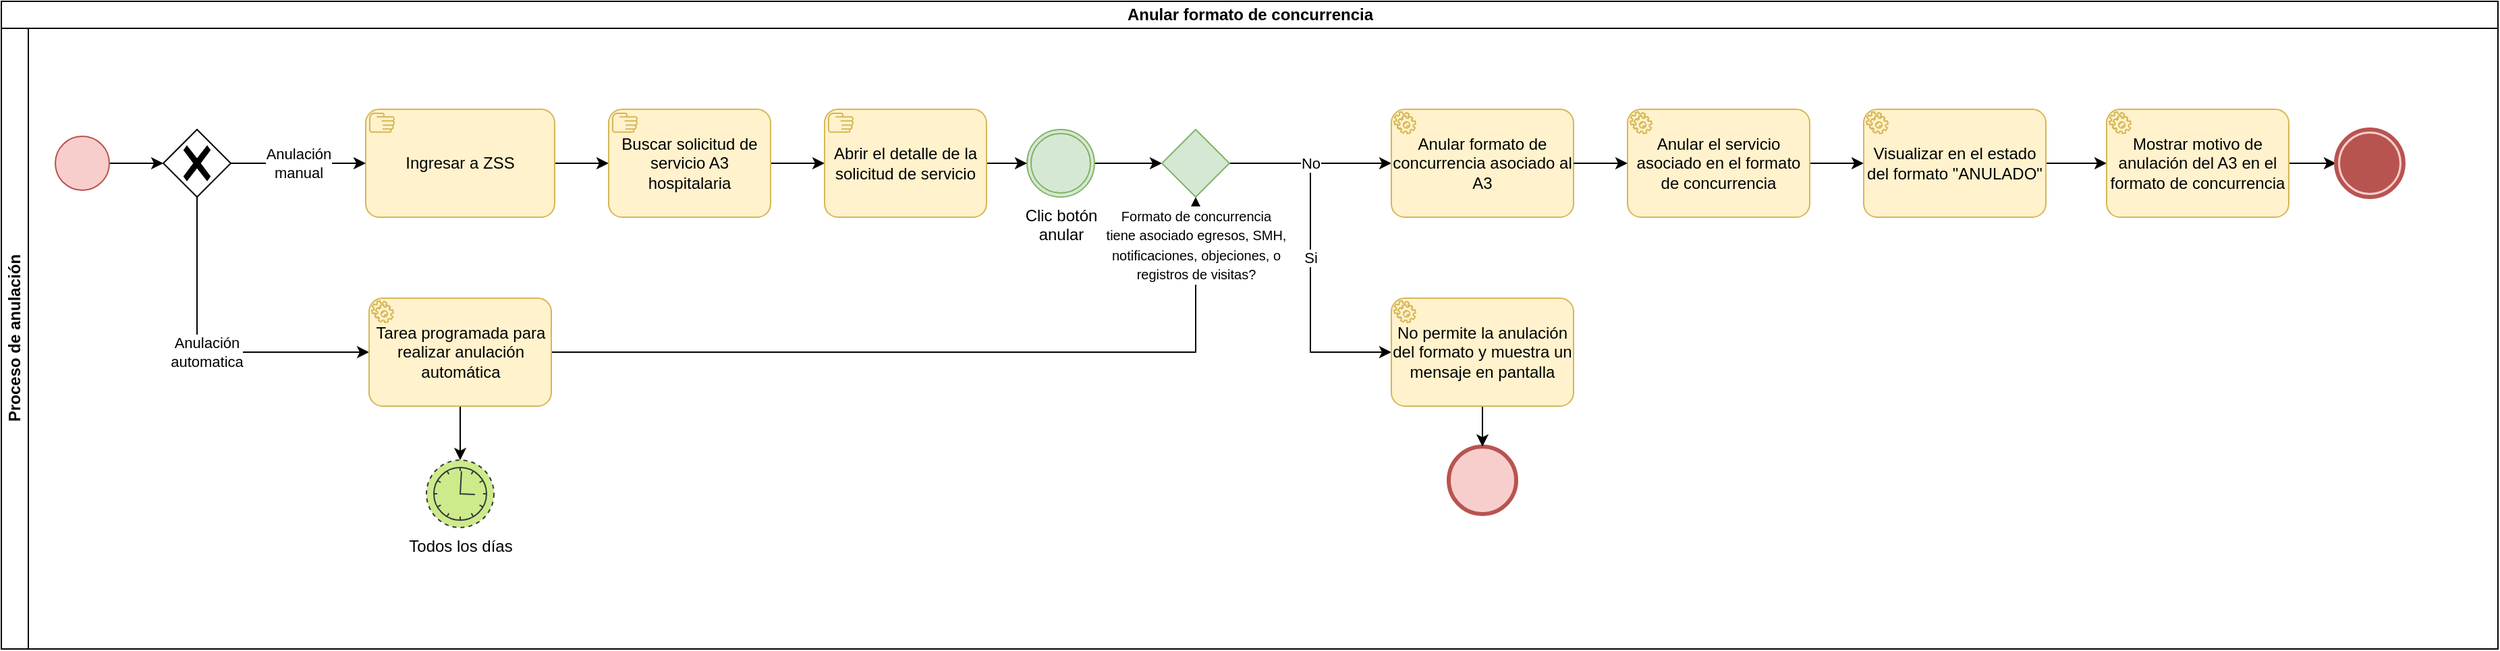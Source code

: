 <mxfile version="21.7.2" type="github">
  <diagram name="Página-1" id="H_onOsxMs5g8z3UfH7xi">
    <mxGraphModel dx="1434" dy="758" grid="1" gridSize="10" guides="1" tooltips="1" connect="1" arrows="1" fold="1" page="1" pageScale="1" pageWidth="1900" pageHeight="550" math="0" shadow="0">
      <root>
        <mxCell id="0" />
        <mxCell id="1" parent="0" />
        <mxCell id="cfB6bOsqPIi4NOKpY_Gs-1" value="Anular formato de concurrencia" style="swimlane;childLayout=stackLayout;resizeParent=1;resizeParentMax=0;horizontal=1;startSize=20;horizontalStack=0;html=1;" vertex="1" parent="1">
          <mxGeometry x="20" y="10" width="1850" height="480" as="geometry" />
        </mxCell>
        <mxCell id="cfB6bOsqPIi4NOKpY_Gs-3" value="Proceso de anulación" style="swimlane;startSize=20;horizontal=0;html=1;" vertex="1" parent="cfB6bOsqPIi4NOKpY_Gs-1">
          <mxGeometry y="20" width="1850" height="460" as="geometry" />
        </mxCell>
        <mxCell id="cfB6bOsqPIi4NOKpY_Gs-66" value="Si" style="edgeStyle=orthogonalEdgeStyle;rounded=0;orthogonalLoop=1;jettySize=auto;html=1;entryX=0;entryY=0.5;entryDx=0;entryDy=0;entryPerimeter=0;" edge="1" parent="cfB6bOsqPIi4NOKpY_Gs-3" source="cfB6bOsqPIi4NOKpY_Gs-60" target="cfB6bOsqPIi4NOKpY_Gs-64">
          <mxGeometry relative="1" as="geometry">
            <Array as="points">
              <mxPoint x="970" y="100" />
              <mxPoint x="970" y="240" />
            </Array>
          </mxGeometry>
        </mxCell>
        <mxCell id="cfB6bOsqPIi4NOKpY_Gs-65" value="No" style="edgeStyle=orthogonalEdgeStyle;rounded=0;orthogonalLoop=1;jettySize=auto;html=1;" edge="1" parent="cfB6bOsqPIi4NOKpY_Gs-3" source="cfB6bOsqPIi4NOKpY_Gs-60" target="cfB6bOsqPIi4NOKpY_Gs-21">
          <mxGeometry relative="1" as="geometry" />
        </mxCell>
        <mxCell id="cfB6bOsqPIi4NOKpY_Gs-49" style="edgeStyle=orthogonalEdgeStyle;rounded=0;orthogonalLoop=1;jettySize=auto;html=1;" edge="1" parent="cfB6bOsqPIi4NOKpY_Gs-3" source="cfB6bOsqPIi4NOKpY_Gs-4" target="cfB6bOsqPIi4NOKpY_Gs-48">
          <mxGeometry relative="1" as="geometry" />
        </mxCell>
        <mxCell id="cfB6bOsqPIi4NOKpY_Gs-4" value="" style="points=[[0.145,0.145,0],[0.5,0,0],[0.855,0.145,0],[1,0.5,0],[0.855,0.855,0],[0.5,1,0],[0.145,0.855,0],[0,0.5,0]];shape=mxgraph.bpmn.event;html=1;verticalLabelPosition=bottom;labelBackgroundColor=#ffffff;verticalAlign=top;align=center;perimeter=ellipsePerimeter;outlineConnect=0;aspect=fixed;outline=standard;symbol=general;fillColor=#f8cecc;strokeColor=#b85450;" vertex="1" parent="cfB6bOsqPIi4NOKpY_Gs-3">
          <mxGeometry x="40" y="80" width="40" height="40" as="geometry" />
        </mxCell>
        <mxCell id="cfB6bOsqPIi4NOKpY_Gs-55" style="edgeStyle=orthogonalEdgeStyle;rounded=0;orthogonalLoop=1;jettySize=auto;html=1;" edge="1" parent="cfB6bOsqPIi4NOKpY_Gs-3" source="cfB6bOsqPIi4NOKpY_Gs-5" target="cfB6bOsqPIi4NOKpY_Gs-13">
          <mxGeometry relative="1" as="geometry" />
        </mxCell>
        <mxCell id="cfB6bOsqPIi4NOKpY_Gs-5" value="Ingresar a ZSS" style="points=[[0.25,0,0],[0.5,0,0],[0.75,0,0],[1,0.25,0],[1,0.5,0],[1,0.75,0],[0.75,1,0],[0.5,1,0],[0.25,1,0],[0,0.75,0],[0,0.5,0],[0,0.25,0]];shape=mxgraph.bpmn.task;whiteSpace=wrap;rectStyle=rounded;size=10;html=1;container=1;expand=0;collapsible=0;taskMarker=manual;fillColor=#fff2cc;strokeColor=#d6b656;" vertex="1" parent="cfB6bOsqPIi4NOKpY_Gs-3">
          <mxGeometry x="270" y="60" width="140" height="80" as="geometry" />
        </mxCell>
        <mxCell id="cfB6bOsqPIi4NOKpY_Gs-53" style="edgeStyle=orthogonalEdgeStyle;rounded=0;orthogonalLoop=1;jettySize=auto;html=1;exitX=0.5;exitY=1;exitDx=0;exitDy=0;exitPerimeter=0;" edge="1" parent="cfB6bOsqPIi4NOKpY_Gs-3" source="cfB6bOsqPIi4NOKpY_Gs-54" target="cfB6bOsqPIi4NOKpY_Gs-52">
          <mxGeometry relative="1" as="geometry">
            <mxPoint x="330" y="280" as="sourcePoint" />
          </mxGeometry>
        </mxCell>
        <mxCell id="cfB6bOsqPIi4NOKpY_Gs-59" style="edgeStyle=orthogonalEdgeStyle;rounded=0;orthogonalLoop=1;jettySize=auto;html=1;entryX=0;entryY=0.5;entryDx=0;entryDy=0;entryPerimeter=0;" edge="1" parent="cfB6bOsqPIi4NOKpY_Gs-3" source="cfB6bOsqPIi4NOKpY_Gs-11" target="cfB6bOsqPIi4NOKpY_Gs-60">
          <mxGeometry relative="1" as="geometry">
            <mxPoint x="860" y="100" as="targetPoint" />
          </mxGeometry>
        </mxCell>
        <mxCell id="cfB6bOsqPIi4NOKpY_Gs-11" value="Clic botón &lt;br&gt;anular" style="points=[[0.145,0.145,0],[0.5,0,0],[0.855,0.145,0],[1,0.5,0],[0.855,0.855,0],[0.5,1,0],[0.145,0.855,0],[0,0.5,0]];shape=mxgraph.bpmn.event;html=1;verticalLabelPosition=bottom;labelBackgroundColor=#ffffff;verticalAlign=top;align=center;perimeter=ellipsePerimeter;outlineConnect=0;aspect=fixed;outline=throwing;symbol=general;fillColor=#d5e8d4;strokeColor=#82b366;" vertex="1" parent="cfB6bOsqPIi4NOKpY_Gs-3">
          <mxGeometry x="760" y="75" width="50" height="50" as="geometry" />
        </mxCell>
        <mxCell id="cfB6bOsqPIi4NOKpY_Gs-57" style="edgeStyle=orthogonalEdgeStyle;rounded=0;orthogonalLoop=1;jettySize=auto;html=1;entryX=0;entryY=0.5;entryDx=0;entryDy=0;entryPerimeter=0;" edge="1" parent="cfB6bOsqPIi4NOKpY_Gs-3" source="cfB6bOsqPIi4NOKpY_Gs-13" target="cfB6bOsqPIi4NOKpY_Gs-56">
          <mxGeometry relative="1" as="geometry" />
        </mxCell>
        <mxCell id="cfB6bOsqPIi4NOKpY_Gs-13" value="Buscar solicitud de servicio A3 hospitalaria" style="points=[[0.25,0,0],[0.5,0,0],[0.75,0,0],[1,0.25,0],[1,0.5,0],[1,0.75,0],[0.75,1,0],[0.5,1,0],[0.25,1,0],[0,0.75,0],[0,0.5,0],[0,0.25,0]];shape=mxgraph.bpmn.task;whiteSpace=wrap;rectStyle=rounded;size=10;html=1;container=1;expand=0;collapsible=0;taskMarker=manual;fillColor=#fff2cc;strokeColor=#d6b656;" vertex="1" parent="cfB6bOsqPIi4NOKpY_Gs-3">
          <mxGeometry x="450" y="60" width="120" height="80" as="geometry" />
        </mxCell>
        <mxCell id="cfB6bOsqPIi4NOKpY_Gs-68" style="edgeStyle=orthogonalEdgeStyle;rounded=0;orthogonalLoop=1;jettySize=auto;html=1;" edge="1" parent="cfB6bOsqPIi4NOKpY_Gs-3" source="cfB6bOsqPIi4NOKpY_Gs-74" target="cfB6bOsqPIi4NOKpY_Gs-67">
          <mxGeometry relative="1" as="geometry" />
        </mxCell>
        <mxCell id="cfB6bOsqPIi4NOKpY_Gs-21" value="Anular formato de concurrencia asociado al A3" style="points=[[0.25,0,0],[0.5,0,0],[0.75,0,0],[1,0.25,0],[1,0.5,0],[1,0.75,0],[0.75,1,0],[0.5,1,0],[0.25,1,0],[0,0.75,0],[0,0.5,0],[0,0.25,0]];shape=mxgraph.bpmn.task;whiteSpace=wrap;rectStyle=rounded;size=10;html=1;container=1;expand=0;collapsible=0;taskMarker=service;fillColor=#fff2cc;strokeColor=#d6b656;" vertex="1" parent="cfB6bOsqPIi4NOKpY_Gs-3">
          <mxGeometry x="1030" y="60" width="135" height="80" as="geometry" />
        </mxCell>
        <mxCell id="cfB6bOsqPIi4NOKpY_Gs-23" value="" style="points=[[0.145,0.145,0],[0.5,0,0],[0.855,0.145,0],[1,0.5,0],[0.855,0.855,0],[0.5,1,0],[0.145,0.855,0],[0,0.5,0]];shape=mxgraph.bpmn.event;html=1;verticalLabelPosition=bottom;labelBackgroundColor=#ffffff;verticalAlign=top;align=center;perimeter=ellipsePerimeter;outlineConnect=0;aspect=fixed;outline=end;symbol=terminate2;fillColor=#f8cecc;strokeColor=#b85450;" vertex="1" parent="cfB6bOsqPIi4NOKpY_Gs-3">
          <mxGeometry x="1072.5" y="310" width="50" height="50" as="geometry" />
        </mxCell>
        <mxCell id="cfB6bOsqPIi4NOKpY_Gs-50" value="Anulación&lt;br&gt;manual" style="edgeStyle=orthogonalEdgeStyle;rounded=0;orthogonalLoop=1;jettySize=auto;html=1;entryX=0;entryY=0.5;entryDx=0;entryDy=0;entryPerimeter=0;" edge="1" parent="cfB6bOsqPIi4NOKpY_Gs-3" source="cfB6bOsqPIi4NOKpY_Gs-48" target="cfB6bOsqPIi4NOKpY_Gs-5">
          <mxGeometry relative="1" as="geometry">
            <mxPoint x="250" y="100" as="targetPoint" />
          </mxGeometry>
        </mxCell>
        <mxCell id="cfB6bOsqPIi4NOKpY_Gs-51" value="Anulación&lt;br&gt;automatica" style="edgeStyle=orthogonalEdgeStyle;rounded=0;orthogonalLoop=1;jettySize=auto;html=1;" edge="1" parent="cfB6bOsqPIi4NOKpY_Gs-3" source="cfB6bOsqPIi4NOKpY_Gs-48" target="cfB6bOsqPIi4NOKpY_Gs-54">
          <mxGeometry relative="1" as="geometry">
            <mxPoint x="270" y="240" as="targetPoint" />
            <Array as="points">
              <mxPoint x="145" y="240" />
            </Array>
          </mxGeometry>
        </mxCell>
        <mxCell id="cfB6bOsqPIi4NOKpY_Gs-48" value="" style="points=[[0.25,0.25,0],[0.5,0,0],[0.75,0.25,0],[1,0.5,0],[0.75,0.75,0],[0.5,1,0],[0.25,0.75,0],[0,0.5,0]];shape=mxgraph.bpmn.gateway2;html=1;verticalLabelPosition=bottom;labelBackgroundColor=#ffffff;verticalAlign=top;align=center;perimeter=rhombusPerimeter;outlineConnect=0;outline=none;symbol=none;gwType=exclusive;" vertex="1" parent="cfB6bOsqPIi4NOKpY_Gs-3">
          <mxGeometry x="120" y="75" width="50" height="50" as="geometry" />
        </mxCell>
        <mxCell id="cfB6bOsqPIi4NOKpY_Gs-52" value="Todos los días" style="points=[[0.145,0.145,0],[0.5,0,0],[0.855,0.145,0],[1,0.5,0],[0.855,0.855,0],[0.5,1,0],[0.145,0.855,0],[0,0.5,0]];shape=mxgraph.bpmn.event;html=1;verticalLabelPosition=bottom;labelBackgroundColor=#ffffff;verticalAlign=top;align=center;perimeter=ellipsePerimeter;outlineConnect=0;aspect=fixed;outline=eventNonint;symbol=timer;fillColor=#cdeb8b;strokeColor=#36393d;" vertex="1" parent="cfB6bOsqPIi4NOKpY_Gs-3">
          <mxGeometry x="315" y="320" width="50" height="50" as="geometry" />
        </mxCell>
        <mxCell id="cfB6bOsqPIi4NOKpY_Gs-62" style="edgeStyle=orthogonalEdgeStyle;rounded=0;orthogonalLoop=1;jettySize=auto;html=1;entryX=0.5;entryY=1;entryDx=0;entryDy=0;entryPerimeter=0;" edge="1" parent="cfB6bOsqPIi4NOKpY_Gs-3" source="cfB6bOsqPIi4NOKpY_Gs-54" target="cfB6bOsqPIi4NOKpY_Gs-60">
          <mxGeometry relative="1" as="geometry" />
        </mxCell>
        <mxCell id="cfB6bOsqPIi4NOKpY_Gs-54" value="Tarea programada para realizar anulación automática" style="points=[[0.25,0,0],[0.5,0,0],[0.75,0,0],[1,0.25,0],[1,0.5,0],[1,0.75,0],[0.75,1,0],[0.5,1,0],[0.25,1,0],[0,0.75,0],[0,0.5,0],[0,0.25,0]];shape=mxgraph.bpmn.task;whiteSpace=wrap;rectStyle=rounded;size=10;html=1;container=1;expand=0;collapsible=0;taskMarker=service;fillColor=#fff2cc;strokeColor=#d6b656;" vertex="1" parent="cfB6bOsqPIi4NOKpY_Gs-3">
          <mxGeometry x="272.5" y="200" width="135" height="80" as="geometry" />
        </mxCell>
        <mxCell id="cfB6bOsqPIi4NOKpY_Gs-58" style="edgeStyle=orthogonalEdgeStyle;rounded=0;orthogonalLoop=1;jettySize=auto;html=1;" edge="1" parent="cfB6bOsqPIi4NOKpY_Gs-3" source="cfB6bOsqPIi4NOKpY_Gs-56" target="cfB6bOsqPIi4NOKpY_Gs-11">
          <mxGeometry relative="1" as="geometry" />
        </mxCell>
        <mxCell id="cfB6bOsqPIi4NOKpY_Gs-56" value="Abrir el detalle de la solicitud de servicio" style="points=[[0.25,0,0],[0.5,0,0],[0.75,0,0],[1,0.25,0],[1,0.5,0],[1,0.75,0],[0.75,1,0],[0.5,1,0],[0.25,1,0],[0,0.75,0],[0,0.5,0],[0,0.25,0]];shape=mxgraph.bpmn.task;whiteSpace=wrap;rectStyle=rounded;size=10;html=1;container=1;expand=0;collapsible=0;taskMarker=manual;fillColor=#fff2cc;strokeColor=#d6b656;" vertex="1" parent="cfB6bOsqPIi4NOKpY_Gs-3">
          <mxGeometry x="610" y="60" width="120" height="80" as="geometry" />
        </mxCell>
        <mxCell id="cfB6bOsqPIi4NOKpY_Gs-60" value="&lt;font size=&quot;1&quot;&gt;Formato de concurrencia&lt;br&gt;tiene asociado egresos, SMH,&lt;br&gt;notificaciones, objeciones, o&lt;br&gt;registros de visitas?&lt;br&gt;&lt;/font&gt;" style="points=[[0.25,0.25,0],[0.5,0,0],[0.75,0.25,0],[1,0.5,0],[0.75,0.75,0],[0.5,1,0],[0.25,0.75,0],[0,0.5,0]];shape=mxgraph.bpmn.gateway2;html=1;verticalLabelPosition=bottom;labelBackgroundColor=#ffffff;verticalAlign=top;align=center;perimeter=rhombusPerimeter;outlineConnect=0;outline=none;symbol=none;fillColor=#d5e8d4;strokeColor=#82b366;" vertex="1" parent="cfB6bOsqPIi4NOKpY_Gs-3">
          <mxGeometry x="860" y="75" width="50" height="50" as="geometry" />
        </mxCell>
        <mxCell id="cfB6bOsqPIi4NOKpY_Gs-73" style="edgeStyle=orthogonalEdgeStyle;rounded=0;orthogonalLoop=1;jettySize=auto;html=1;" edge="1" parent="cfB6bOsqPIi4NOKpY_Gs-3" source="cfB6bOsqPIi4NOKpY_Gs-64" target="cfB6bOsqPIi4NOKpY_Gs-23">
          <mxGeometry relative="1" as="geometry" />
        </mxCell>
        <mxCell id="cfB6bOsqPIi4NOKpY_Gs-64" value="No permite la anulación del formato y muestra un mensaje en pantalla" style="points=[[0.25,0,0],[0.5,0,0],[0.75,0,0],[1,0.25,0],[1,0.5,0],[1,0.75,0],[0.75,1,0],[0.5,1,0],[0.25,1,0],[0,0.75,0],[0,0.5,0],[0,0.25,0]];shape=mxgraph.bpmn.task;whiteSpace=wrap;rectStyle=rounded;size=10;html=1;container=1;expand=0;collapsible=0;taskMarker=service;fillColor=#fff2cc;strokeColor=#d6b656;" vertex="1" parent="cfB6bOsqPIi4NOKpY_Gs-3">
          <mxGeometry x="1030" y="200" width="135" height="80" as="geometry" />
        </mxCell>
        <mxCell id="cfB6bOsqPIi4NOKpY_Gs-69" style="edgeStyle=orthogonalEdgeStyle;rounded=0;orthogonalLoop=1;jettySize=auto;html=1;" edge="1" parent="cfB6bOsqPIi4NOKpY_Gs-3" source="cfB6bOsqPIi4NOKpY_Gs-67" target="cfB6bOsqPIi4NOKpY_Gs-70">
          <mxGeometry relative="1" as="geometry">
            <mxPoint x="1545" y="100" as="targetPoint" />
          </mxGeometry>
        </mxCell>
        <mxCell id="cfB6bOsqPIi4NOKpY_Gs-67" value="Visualizar en el estado del formato &quot;ANULADO&quot;" style="points=[[0.25,0,0],[0.5,0,0],[0.75,0,0],[1,0.25,0],[1,0.5,0],[1,0.75,0],[0.75,1,0],[0.5,1,0],[0.25,1,0],[0,0.75,0],[0,0.5,0],[0,0.25,0]];shape=mxgraph.bpmn.task;whiteSpace=wrap;rectStyle=rounded;size=10;html=1;container=1;expand=0;collapsible=0;taskMarker=service;fillColor=#fff2cc;strokeColor=#d6b656;" vertex="1" parent="cfB6bOsqPIi4NOKpY_Gs-3">
          <mxGeometry x="1380" y="60" width="135" height="80" as="geometry" />
        </mxCell>
        <mxCell id="cfB6bOsqPIi4NOKpY_Gs-72" style="edgeStyle=orthogonalEdgeStyle;rounded=0;orthogonalLoop=1;jettySize=auto;html=1;" edge="1" parent="cfB6bOsqPIi4NOKpY_Gs-3" source="cfB6bOsqPIi4NOKpY_Gs-70" target="cfB6bOsqPIi4NOKpY_Gs-71">
          <mxGeometry relative="1" as="geometry" />
        </mxCell>
        <mxCell id="cfB6bOsqPIi4NOKpY_Gs-70" value="Mostrar motivo de anulación del A3 en el formato de concurrencia" style="points=[[0.25,0,0],[0.5,0,0],[0.75,0,0],[1,0.25,0],[1,0.5,0],[1,0.75,0],[0.75,1,0],[0.5,1,0],[0.25,1,0],[0,0.75,0],[0,0.5,0],[0,0.25,0]];shape=mxgraph.bpmn.task;whiteSpace=wrap;rectStyle=rounded;size=10;html=1;container=1;expand=0;collapsible=0;taskMarker=service;fillColor=#fff2cc;strokeColor=#d6b656;" vertex="1" parent="cfB6bOsqPIi4NOKpY_Gs-3">
          <mxGeometry x="1560" y="60" width="135" height="80" as="geometry" />
        </mxCell>
        <mxCell id="cfB6bOsqPIi4NOKpY_Gs-71" value="" style="points=[[0.145,0.145,0],[0.5,0,0],[0.855,0.145,0],[1,0.5,0],[0.855,0.855,0],[0.5,1,0],[0.145,0.855,0],[0,0.5,0]];shape=mxgraph.bpmn.event;html=1;verticalLabelPosition=bottom;labelBackgroundColor=#ffffff;verticalAlign=top;align=center;perimeter=ellipsePerimeter;outlineConnect=0;aspect=fixed;outline=end;symbol=terminate;fillColor=#f8cecc;strokeColor=#b85450;" vertex="1" parent="cfB6bOsqPIi4NOKpY_Gs-3">
          <mxGeometry x="1730" y="75" width="50" height="50" as="geometry" />
        </mxCell>
        <mxCell id="cfB6bOsqPIi4NOKpY_Gs-74" value="Anular el servicio asociado en el formato de concurrencia" style="points=[[0.25,0,0],[0.5,0,0],[0.75,0,0],[1,0.25,0],[1,0.5,0],[1,0.75,0],[0.75,1,0],[0.5,1,0],[0.25,1,0],[0,0.75,0],[0,0.5,0],[0,0.25,0]];shape=mxgraph.bpmn.task;whiteSpace=wrap;rectStyle=rounded;size=10;html=1;container=1;expand=0;collapsible=0;taskMarker=service;fillColor=#fff2cc;strokeColor=#d6b656;" vertex="1" parent="cfB6bOsqPIi4NOKpY_Gs-3">
          <mxGeometry x="1205" y="60" width="135" height="80" as="geometry" />
        </mxCell>
        <mxCell id="cfB6bOsqPIi4NOKpY_Gs-75" value="" style="edgeStyle=orthogonalEdgeStyle;rounded=0;orthogonalLoop=1;jettySize=auto;html=1;exitX=1;exitY=0.5;exitDx=0;exitDy=0;exitPerimeter=0;" edge="1" parent="cfB6bOsqPIi4NOKpY_Gs-3" source="cfB6bOsqPIi4NOKpY_Gs-21" target="cfB6bOsqPIi4NOKpY_Gs-74">
          <mxGeometry relative="1" as="geometry">
            <mxPoint x="1180" y="100" as="sourcePoint" />
            <mxPoint x="1385" y="130" as="targetPoint" />
          </mxGeometry>
        </mxCell>
      </root>
    </mxGraphModel>
  </diagram>
</mxfile>
